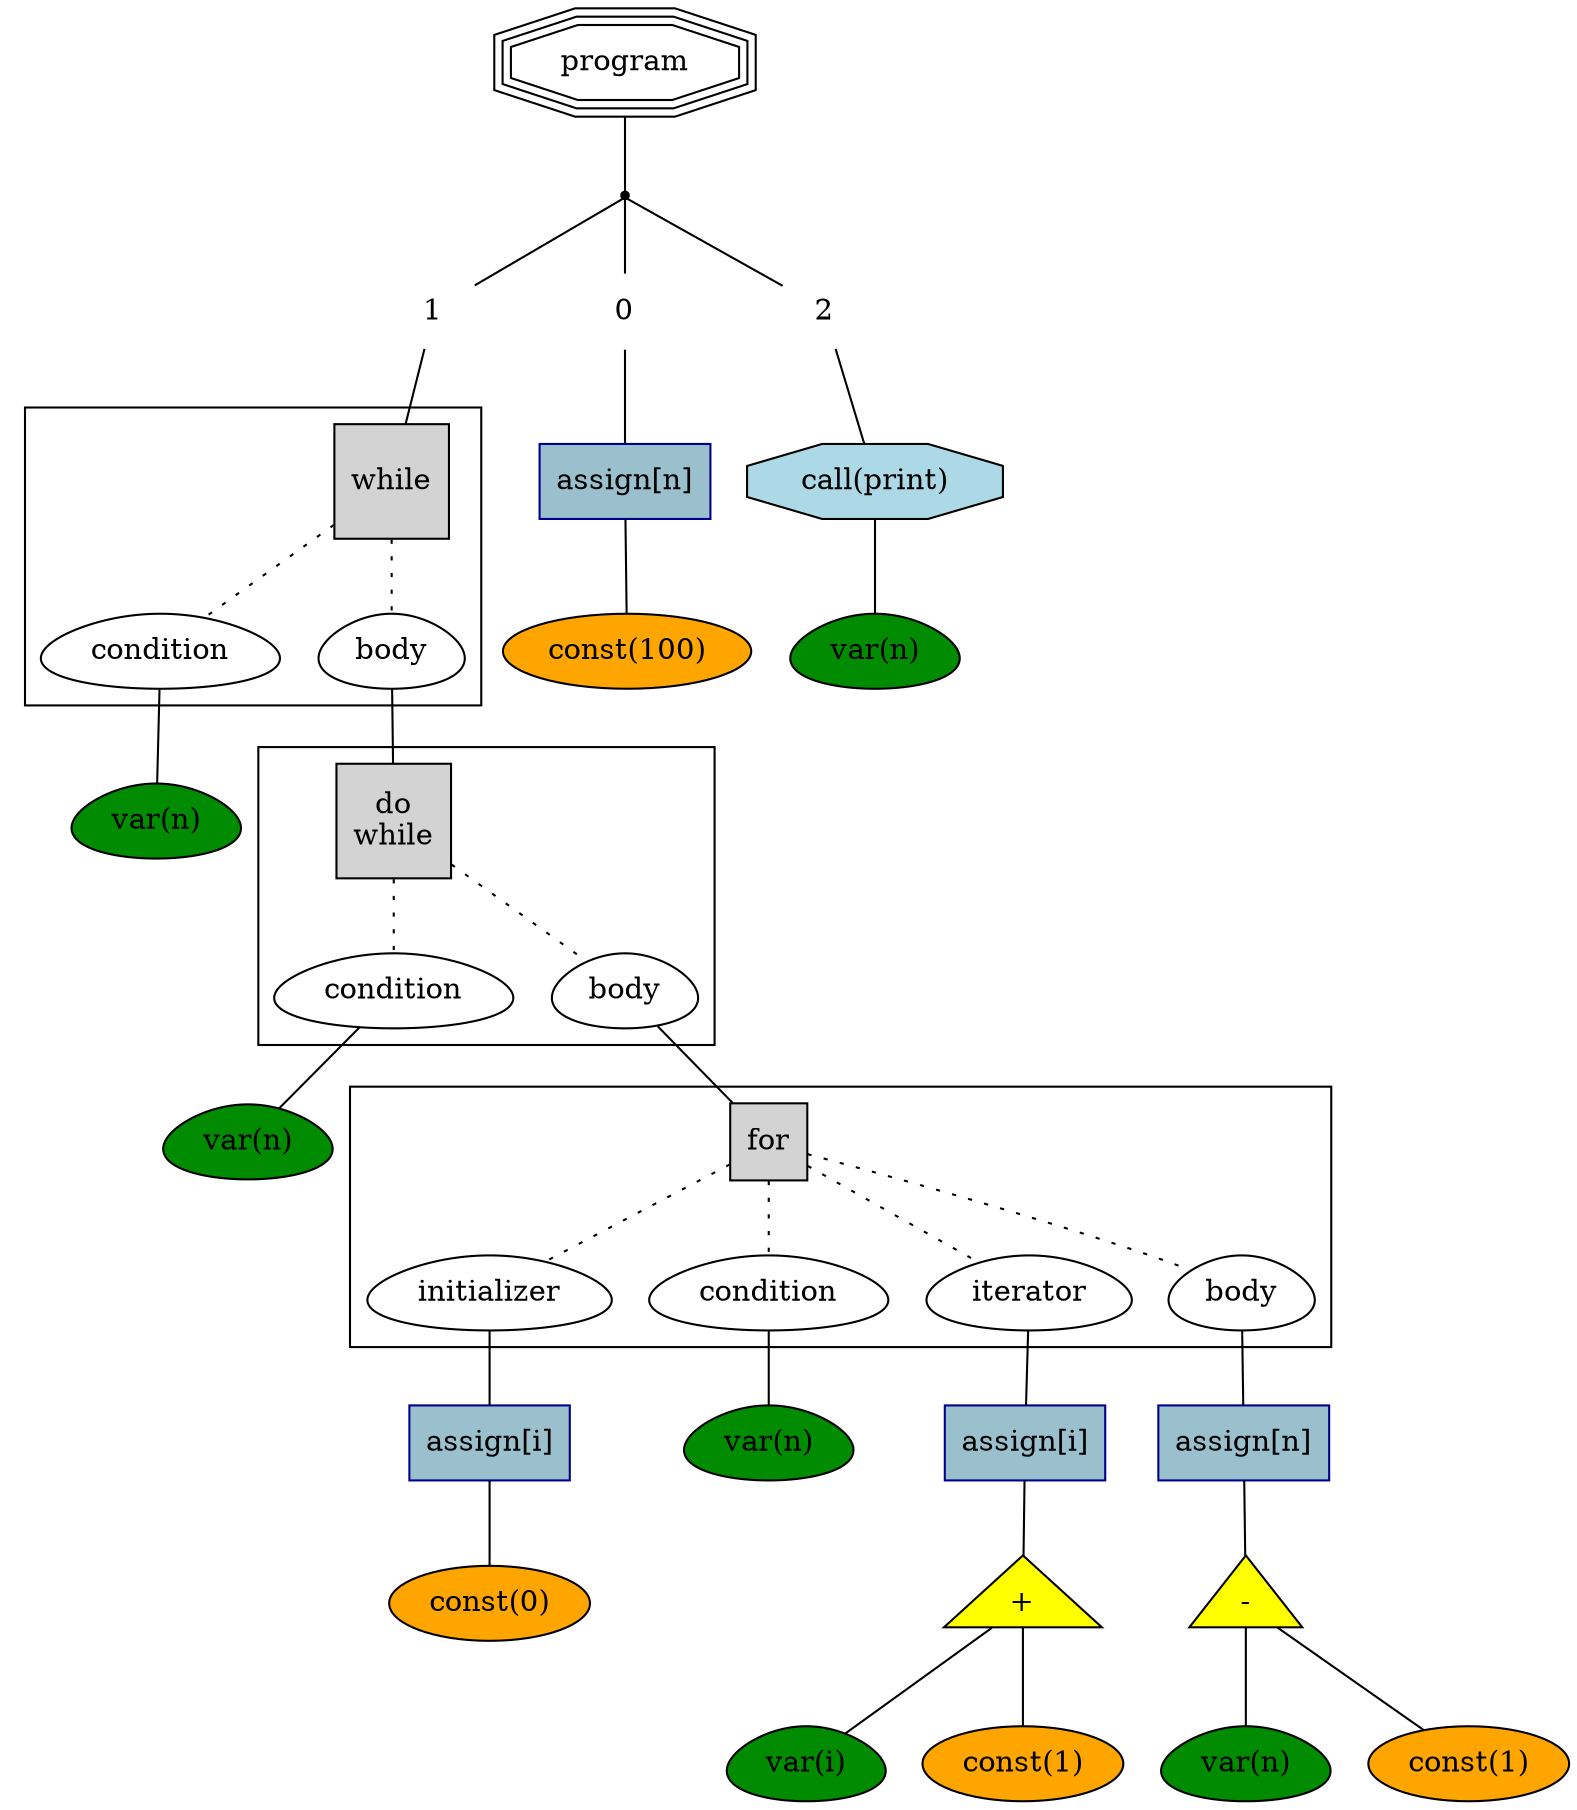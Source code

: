 graph A
{20 [shape = point];
22 [color = white, label = "0"];
20 -- 22;
0 [label = "const(100)", style = filled, color = black, fillcolor = orange];
1 [label = "assign[n]", shape = octane, style = filled, color = blue4, fillcolor = lightblue3];
1 -- 0;
22 -- 1;
23 [color = white, label = "1"];
20 -- 23;
2 [label = "var(n)", color = black, style = filled, shape = egg, fillcolor = green4];
3 [label = "var(n)", color = black, style = filled, shape = egg, fillcolor = green4];
4 [label = "const(0)", style = filled, color = black, fillcolor = orange];
5 [label = "assign[i]", shape = octane, style = filled, color = blue4, fillcolor = lightblue3];
5 -- 4;
6 [label = "var(n)", color = black, style = filled, shape = egg, fillcolor = green4];
7 [label = "var(i)", color = black, style = filled, shape = egg, fillcolor = green4];
8 [label = "const(1)", style = filled, color = black, fillcolor = orange];
9 [label = "+", shape = triangle, color = black, style = filled, fillcolor = yellow];
9 -- 7;
9 -- 8;
10 [label = "assign[i]", shape = octane, style = filled, color = blue4, fillcolor = lightblue3];
10 -- 9;
11 [label = "var(n)", color = black, style = filled, shape = egg, fillcolor = green4];
12 [label = "const(1)", style = filled, color = black, fillcolor = orange];
13 [label = "-", shape = triangle, color = black, style = filled, fillcolor = yellow];
13 -- 11;
13 -- 12;
14 [label = "assign[n]", shape = octane, style = filled, color = blue4, fillcolor = lightblue3];
14 -- 13;
subgraph clusterF0 {
15 [label = "for", shape = square, style = filled];
24 [label = "initializer", shape = egg];
25 [label = "condition", shape = egg];
26 [label = "iterator", shape = egg];
27 [label = "body", shape = egg];
}
15 -- 24 [style = dotted];
15 -- 25 [style = dotted];
15 -- 26 [style = dotted];
15 -- 27 [style = dotted];
24 -- 5;
25 -- 6;
26 -- 10;
27 -- 14;
subgraph clusterDW0 {16 [label = "do\nwhile", shape = square, style = filled];
28 [label = "condition", shape = egg];
29 [label = "body", shape = egg];
}
16 -- 28 [style=dotted];16 -- 29 [style=dotted];28 -- 3;
29 -- 15;
subgraph clusterDW30 {17 [label = "while", shape = square, style = filled];
31 [label = "condition", shape = egg];
32 [label = "body", shape = egg];
}
17 -- 31 [style=dotted];17 -- 32 [style=dotted];31 -- 2;
32 -- 16;
23 -- 17;
33 [color = white, label = "2"];
20 -- 33;
19 [label = "call(print)", shape = octagon, style = filled, color = black, fillcolor = lightblue];
18 [label = "var(n)", color = black, style = filled, shape = egg, fillcolor = green4];
19 -- 18;
33 -- 19;
21 [label = "program", shape = tripleoctagon];
21 -- 20
}